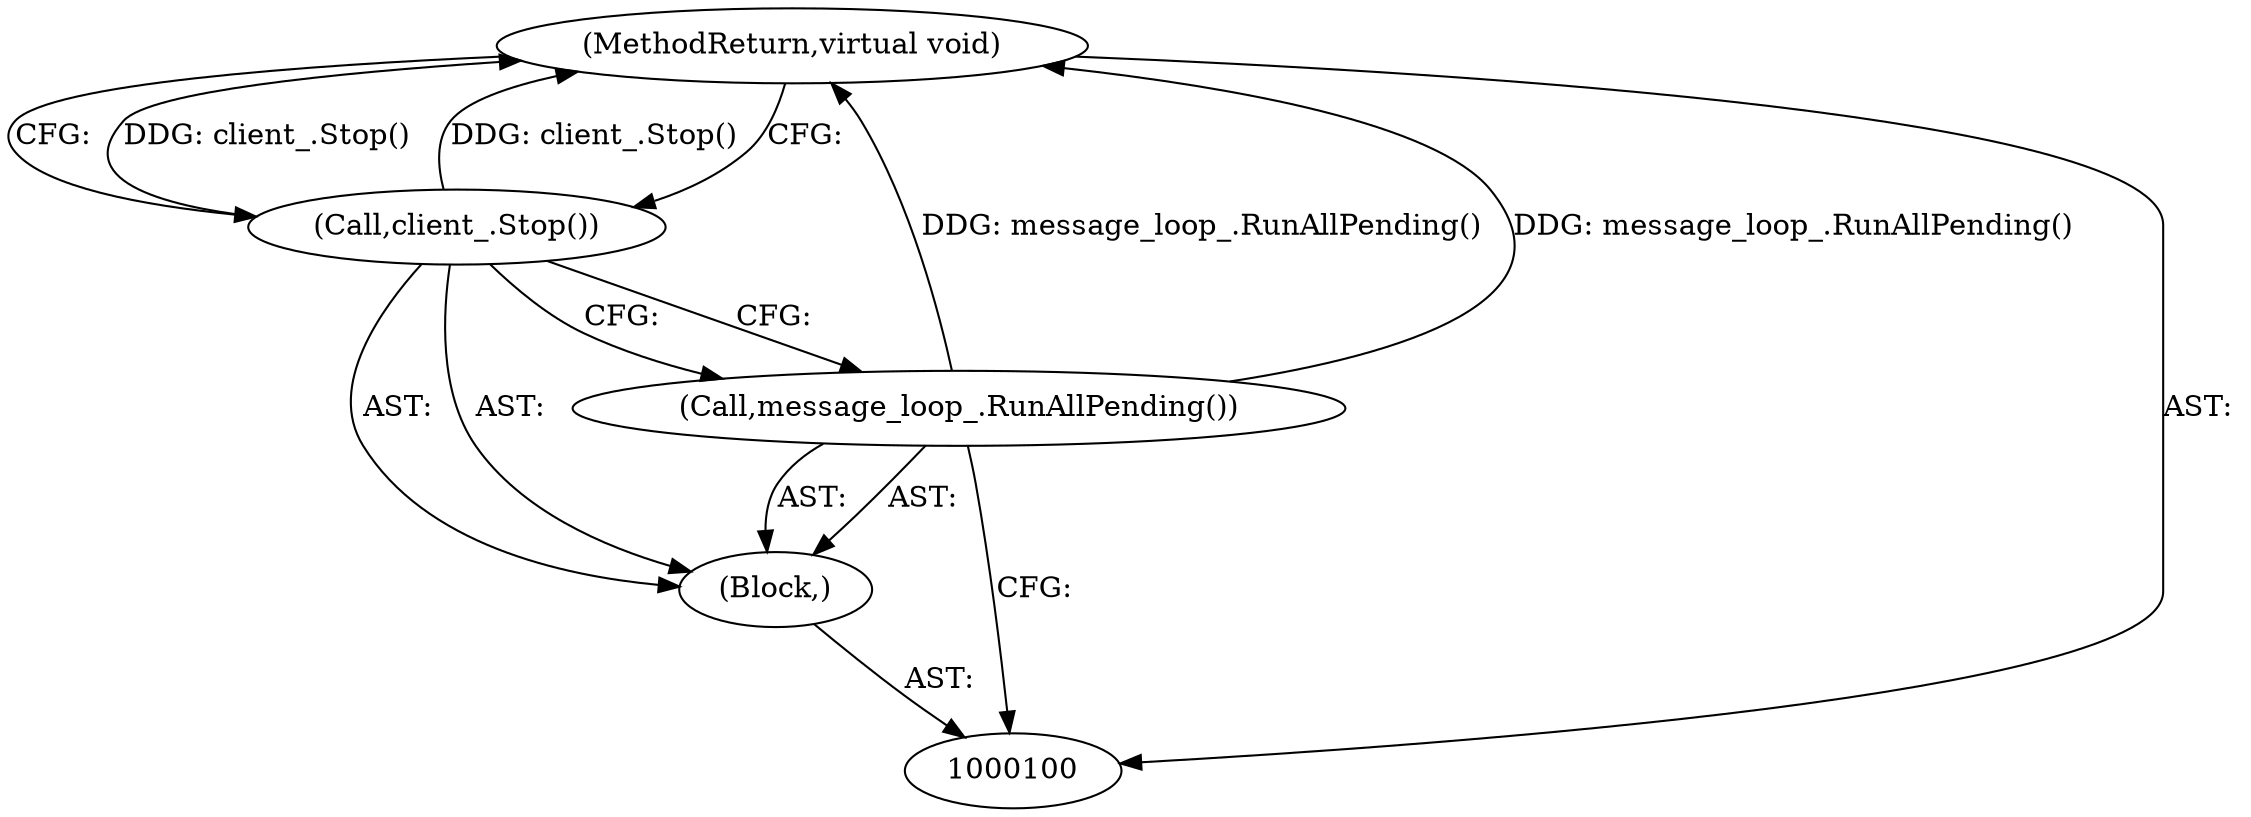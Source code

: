 digraph "1_Chrome_8a50f99c25fb70ff43aaa82b6f9569db383f0ca8_16" {
"1000101" [label="(Block,)"];
"1000104" [label="(MethodReturn,virtual void)"];
"1000102" [label="(Call,message_loop_.RunAllPending())"];
"1000103" [label="(Call,client_.Stop())"];
"1000101" -> "1000100"  [label="AST: "];
"1000102" -> "1000101"  [label="AST: "];
"1000103" -> "1000101"  [label="AST: "];
"1000104" -> "1000100"  [label="AST: "];
"1000104" -> "1000103"  [label="CFG: "];
"1000103" -> "1000104"  [label="DDG: client_.Stop()"];
"1000102" -> "1000104"  [label="DDG: message_loop_.RunAllPending()"];
"1000102" -> "1000101"  [label="AST: "];
"1000102" -> "1000100"  [label="CFG: "];
"1000103" -> "1000102"  [label="CFG: "];
"1000102" -> "1000104"  [label="DDG: message_loop_.RunAllPending()"];
"1000103" -> "1000101"  [label="AST: "];
"1000103" -> "1000102"  [label="CFG: "];
"1000104" -> "1000103"  [label="CFG: "];
"1000103" -> "1000104"  [label="DDG: client_.Stop()"];
}
